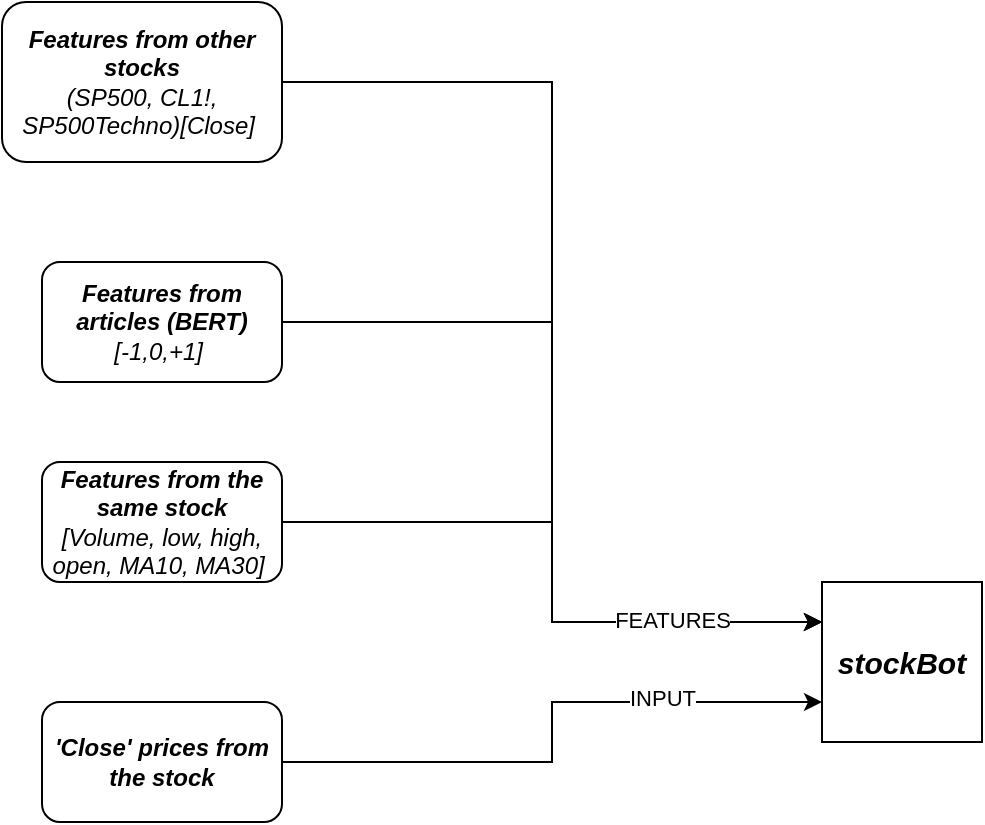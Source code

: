 <mxfile version="12.7.9" type="device"><diagram id="CiL4vg71nX2ucgqPbWe3" name="Page-1"><mxGraphModel dx="1188" dy="736" grid="1" gridSize="10" guides="1" tooltips="1" connect="1" arrows="1" fold="1" page="1" pageScale="1" pageWidth="827" pageHeight="1169" math="0" shadow="0"><root><mxCell id="0"/><mxCell id="1" parent="0"/><mxCell id="YJU0Uhb-yDall6er0Brf-1" value="stockBot" style="whiteSpace=wrap;html=1;aspect=fixed;fontFamily=Helvetica;fontStyle=3;fontSize=15;" vertex="1" parent="1"><mxGeometry x="490" y="450" width="80" height="80" as="geometry"/></mxCell><mxCell id="YJU0Uhb-yDall6er0Brf-3" value="&lt;br&gt;" style="edgeStyle=orthogonalEdgeStyle;rounded=0;orthogonalLoop=1;jettySize=auto;html=1;exitX=1;exitY=0.5;exitDx=0;exitDy=0;entryX=0;entryY=0.75;entryDx=0;entryDy=0;" edge="1" parent="1" source="YJU0Uhb-yDall6er0Brf-2" target="YJU0Uhb-yDall6er0Brf-1"><mxGeometry relative="1" as="geometry"/></mxCell><mxCell id="YJU0Uhb-yDall6er0Brf-15" value="INPUT" style="text;html=1;align=center;verticalAlign=middle;resizable=0;points=[];labelBackgroundColor=#ffffff;fontSize=11;fontFamily=Helvetica;" vertex="1" connectable="0" parent="YJU0Uhb-yDall6er0Brf-3"><mxGeometry x="0.463" y="2" relative="1" as="geometry"><mxPoint as="offset"/></mxGeometry></mxCell><mxCell id="YJU0Uhb-yDall6er0Brf-2" value="&lt;b&gt;'Close' prices from the stock&lt;/b&gt;" style="rounded=1;whiteSpace=wrap;html=1;fontFamily=Helvetica;fontStyle=2" vertex="1" parent="1"><mxGeometry x="100" y="510" width="120" height="60" as="geometry"/></mxCell><mxCell id="YJU0Uhb-yDall6er0Brf-5" value="" style="edgeStyle=orthogonalEdgeStyle;rounded=0;orthogonalLoop=1;jettySize=auto;html=1;entryX=0;entryY=0.25;entryDx=0;entryDy=0;" edge="1" parent="1" source="YJU0Uhb-yDall6er0Brf-4" target="YJU0Uhb-yDall6er0Brf-1"><mxGeometry relative="1" as="geometry"/></mxCell><mxCell id="YJU0Uhb-yDall6er0Brf-4" value="&lt;b&gt;Features from the same stock&lt;/b&gt;&lt;br&gt;[Volume, low, high, open, MA10, MA30]&amp;nbsp;" style="rounded=1;whiteSpace=wrap;html=1;fontFamily=Helvetica;fontStyle=2" vertex="1" parent="1"><mxGeometry x="100" y="390" width="120" height="60" as="geometry"/></mxCell><mxCell id="YJU0Uhb-yDall6er0Brf-9" style="edgeStyle=orthogonalEdgeStyle;rounded=0;orthogonalLoop=1;jettySize=auto;html=1;entryX=0;entryY=0.25;entryDx=0;entryDy=0;fontFamily=Helvetica;fontSize=15;" edge="1" parent="1" source="YJU0Uhb-yDall6er0Brf-6" target="YJU0Uhb-yDall6er0Brf-1"><mxGeometry relative="1" as="geometry"/></mxCell><mxCell id="YJU0Uhb-yDall6er0Brf-6" value="&lt;b&gt;Features from articles (BERT)&lt;/b&gt;&lt;br&gt;[-1,0,+1]&amp;nbsp;" style="rounded=1;whiteSpace=wrap;html=1;fontFamily=Helvetica;fontStyle=2" vertex="1" parent="1"><mxGeometry x="100" y="290" width="120" height="60" as="geometry"/></mxCell><mxCell id="YJU0Uhb-yDall6er0Brf-13" style="edgeStyle=orthogonalEdgeStyle;rounded=0;orthogonalLoop=1;jettySize=auto;html=1;entryX=0;entryY=0.25;entryDx=0;entryDy=0;fontFamily=Helvetica;fontSize=11;" edge="1" parent="1" source="YJU0Uhb-yDall6er0Brf-12" target="YJU0Uhb-yDall6er0Brf-1"><mxGeometry relative="1" as="geometry"/></mxCell><mxCell id="YJU0Uhb-yDall6er0Brf-14" value="FEATURES" style="text;html=1;align=center;verticalAlign=middle;resizable=0;points=[];labelBackgroundColor=#ffffff;fontSize=11;fontFamily=Helvetica;" vertex="1" connectable="0" parent="YJU0Uhb-yDall6er0Brf-13"><mxGeometry x="0.721" y="1" relative="1" as="geometry"><mxPoint as="offset"/></mxGeometry></mxCell><mxCell id="YJU0Uhb-yDall6er0Brf-12" value="&lt;b&gt;Features from other stocks&lt;/b&gt;&lt;br&gt;(SP500, CL1!, SP500Techno)[Close]&amp;nbsp;" style="rounded=1;whiteSpace=wrap;html=1;fontFamily=Helvetica;fontStyle=2" vertex="1" parent="1"><mxGeometry x="80" y="160" width="140" height="80" as="geometry"/></mxCell></root></mxGraphModel></diagram></mxfile>
